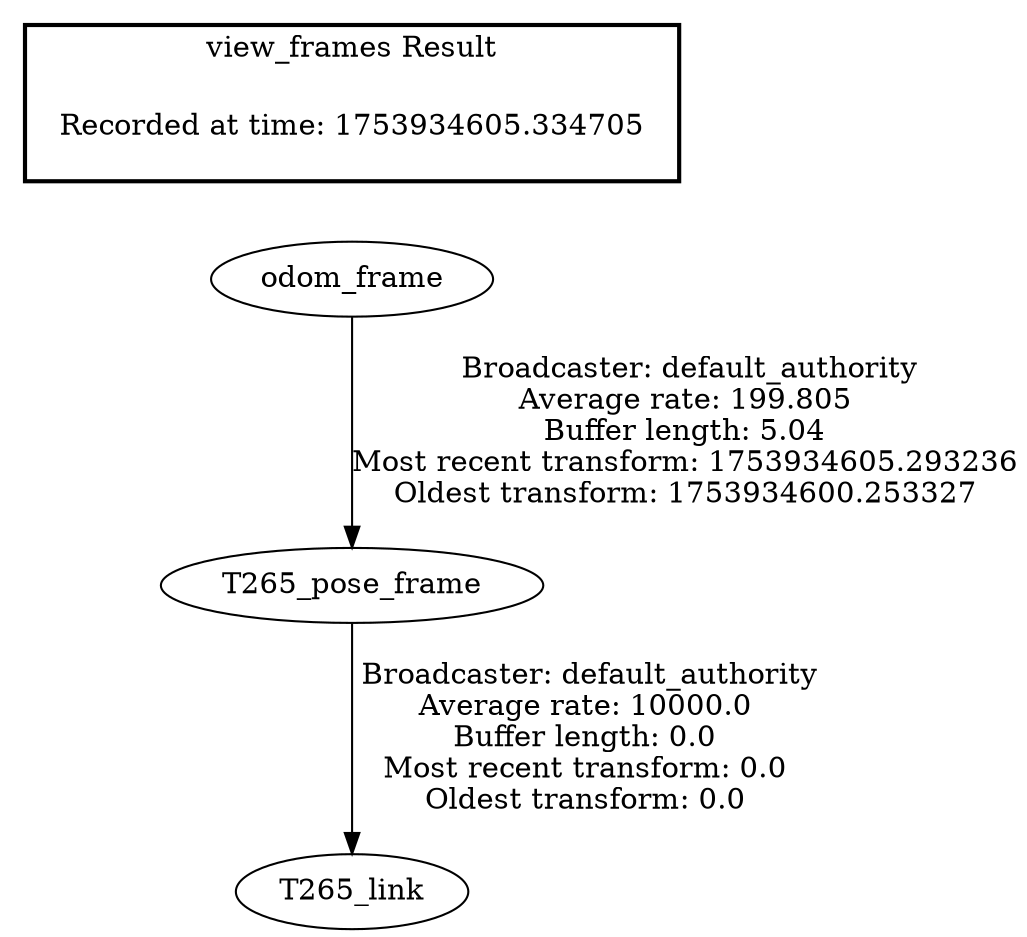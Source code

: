 digraph G {
"odom_frame" -> "T265_pose_frame"[label=" Broadcaster: default_authority\nAverage rate: 199.805\nBuffer length: 5.04\nMost recent transform: 1753934605.293236\nOldest transform: 1753934600.253327\n"];
"T265_pose_frame" -> "T265_link"[label=" Broadcaster: default_authority\nAverage rate: 10000.0\nBuffer length: 0.0\nMost recent transform: 0.0\nOldest transform: 0.0\n"];
edge [style=invis];
 subgraph cluster_legend { style=bold; color=black; label ="view_frames Result";
"Recorded at time: 1753934605.334705"[ shape=plaintext ] ;
}->"odom_frame";
}
